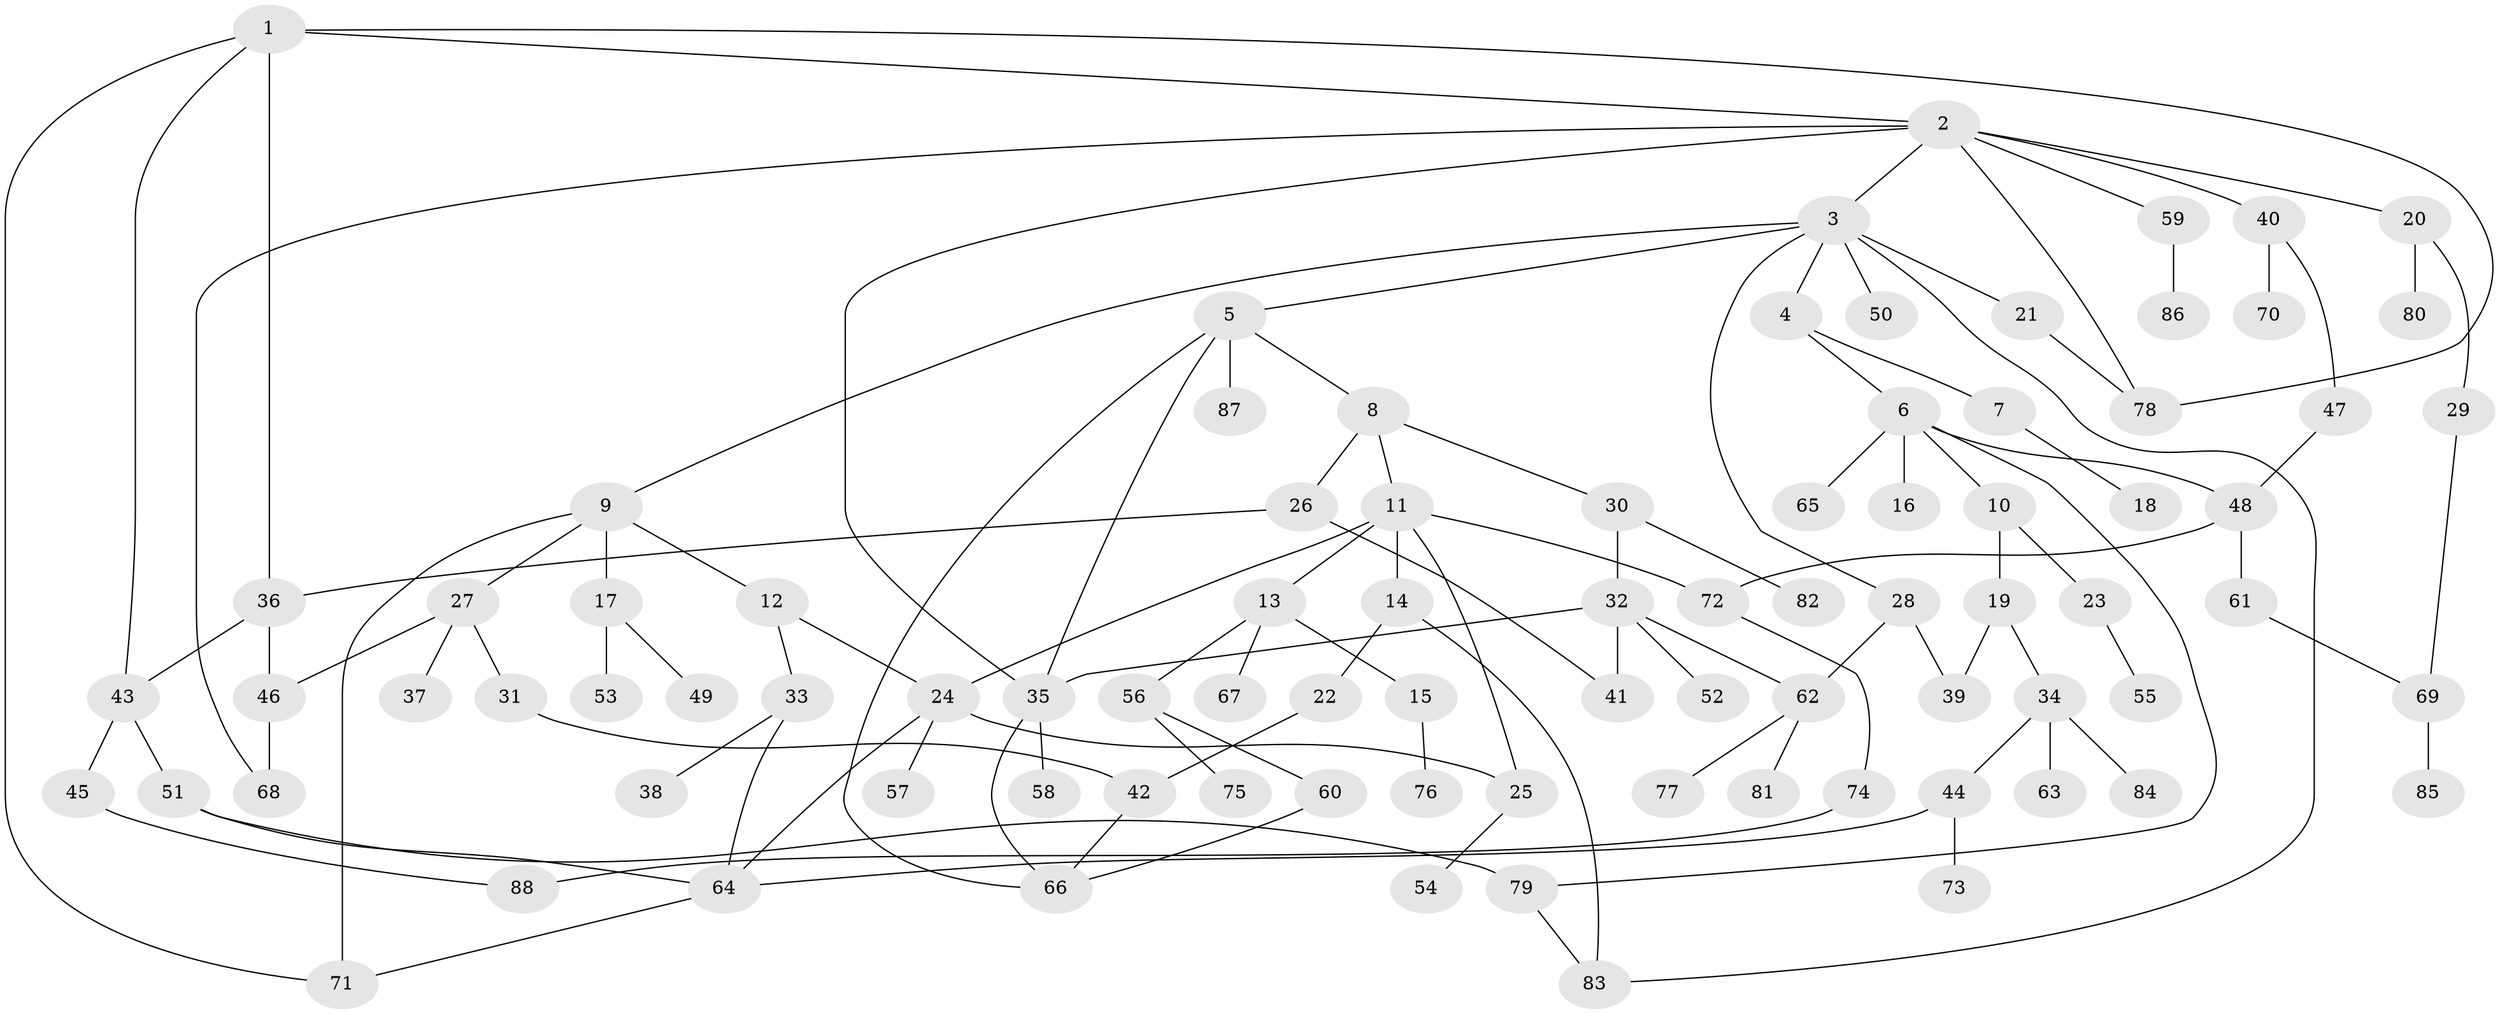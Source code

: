 // Generated by graph-tools (version 1.1) at 2025/49/03/09/25 03:49:22]
// undirected, 88 vertices, 116 edges
graph export_dot {
graph [start="1"]
  node [color=gray90,style=filled];
  1;
  2;
  3;
  4;
  5;
  6;
  7;
  8;
  9;
  10;
  11;
  12;
  13;
  14;
  15;
  16;
  17;
  18;
  19;
  20;
  21;
  22;
  23;
  24;
  25;
  26;
  27;
  28;
  29;
  30;
  31;
  32;
  33;
  34;
  35;
  36;
  37;
  38;
  39;
  40;
  41;
  42;
  43;
  44;
  45;
  46;
  47;
  48;
  49;
  50;
  51;
  52;
  53;
  54;
  55;
  56;
  57;
  58;
  59;
  60;
  61;
  62;
  63;
  64;
  65;
  66;
  67;
  68;
  69;
  70;
  71;
  72;
  73;
  74;
  75;
  76;
  77;
  78;
  79;
  80;
  81;
  82;
  83;
  84;
  85;
  86;
  87;
  88;
  1 -- 2;
  1 -- 78;
  1 -- 71;
  1 -- 43;
  1 -- 36;
  2 -- 3;
  2 -- 20;
  2 -- 40;
  2 -- 59;
  2 -- 35;
  2 -- 78;
  2 -- 68;
  3 -- 4;
  3 -- 5;
  3 -- 9;
  3 -- 21;
  3 -- 28;
  3 -- 50;
  3 -- 83;
  4 -- 6;
  4 -- 7;
  5 -- 8;
  5 -- 66;
  5 -- 87;
  5 -- 35;
  6 -- 10;
  6 -- 16;
  6 -- 65;
  6 -- 79;
  6 -- 48;
  7 -- 18;
  8 -- 11;
  8 -- 26;
  8 -- 30;
  9 -- 12;
  9 -- 17;
  9 -- 27;
  9 -- 71;
  10 -- 19;
  10 -- 23;
  11 -- 13;
  11 -- 14;
  11 -- 25;
  11 -- 72;
  11 -- 24;
  12 -- 24;
  12 -- 33;
  13 -- 15;
  13 -- 56;
  13 -- 67;
  14 -- 22;
  14 -- 83;
  15 -- 76;
  17 -- 49;
  17 -- 53;
  19 -- 34;
  19 -- 39;
  20 -- 29;
  20 -- 80;
  21 -- 78;
  22 -- 42;
  23 -- 55;
  24 -- 57;
  24 -- 64;
  24 -- 25;
  25 -- 54;
  26 -- 36;
  26 -- 41;
  27 -- 31;
  27 -- 37;
  27 -- 46;
  28 -- 39;
  28 -- 62;
  29 -- 69;
  30 -- 32;
  30 -- 82;
  31 -- 42;
  32 -- 35;
  32 -- 52;
  32 -- 62;
  32 -- 41;
  33 -- 38;
  33 -- 64;
  34 -- 44;
  34 -- 63;
  34 -- 84;
  35 -- 58;
  35 -- 66;
  36 -- 43;
  36 -- 46;
  40 -- 47;
  40 -- 70;
  42 -- 66;
  43 -- 45;
  43 -- 51;
  44 -- 73;
  44 -- 64;
  45 -- 88;
  46 -- 68;
  47 -- 48;
  48 -- 61;
  48 -- 72;
  51 -- 79;
  51 -- 64;
  56 -- 60;
  56 -- 75;
  59 -- 86;
  60 -- 66;
  61 -- 69;
  62 -- 77;
  62 -- 81;
  64 -- 71;
  69 -- 85;
  72 -- 74;
  74 -- 88;
  79 -- 83;
}
